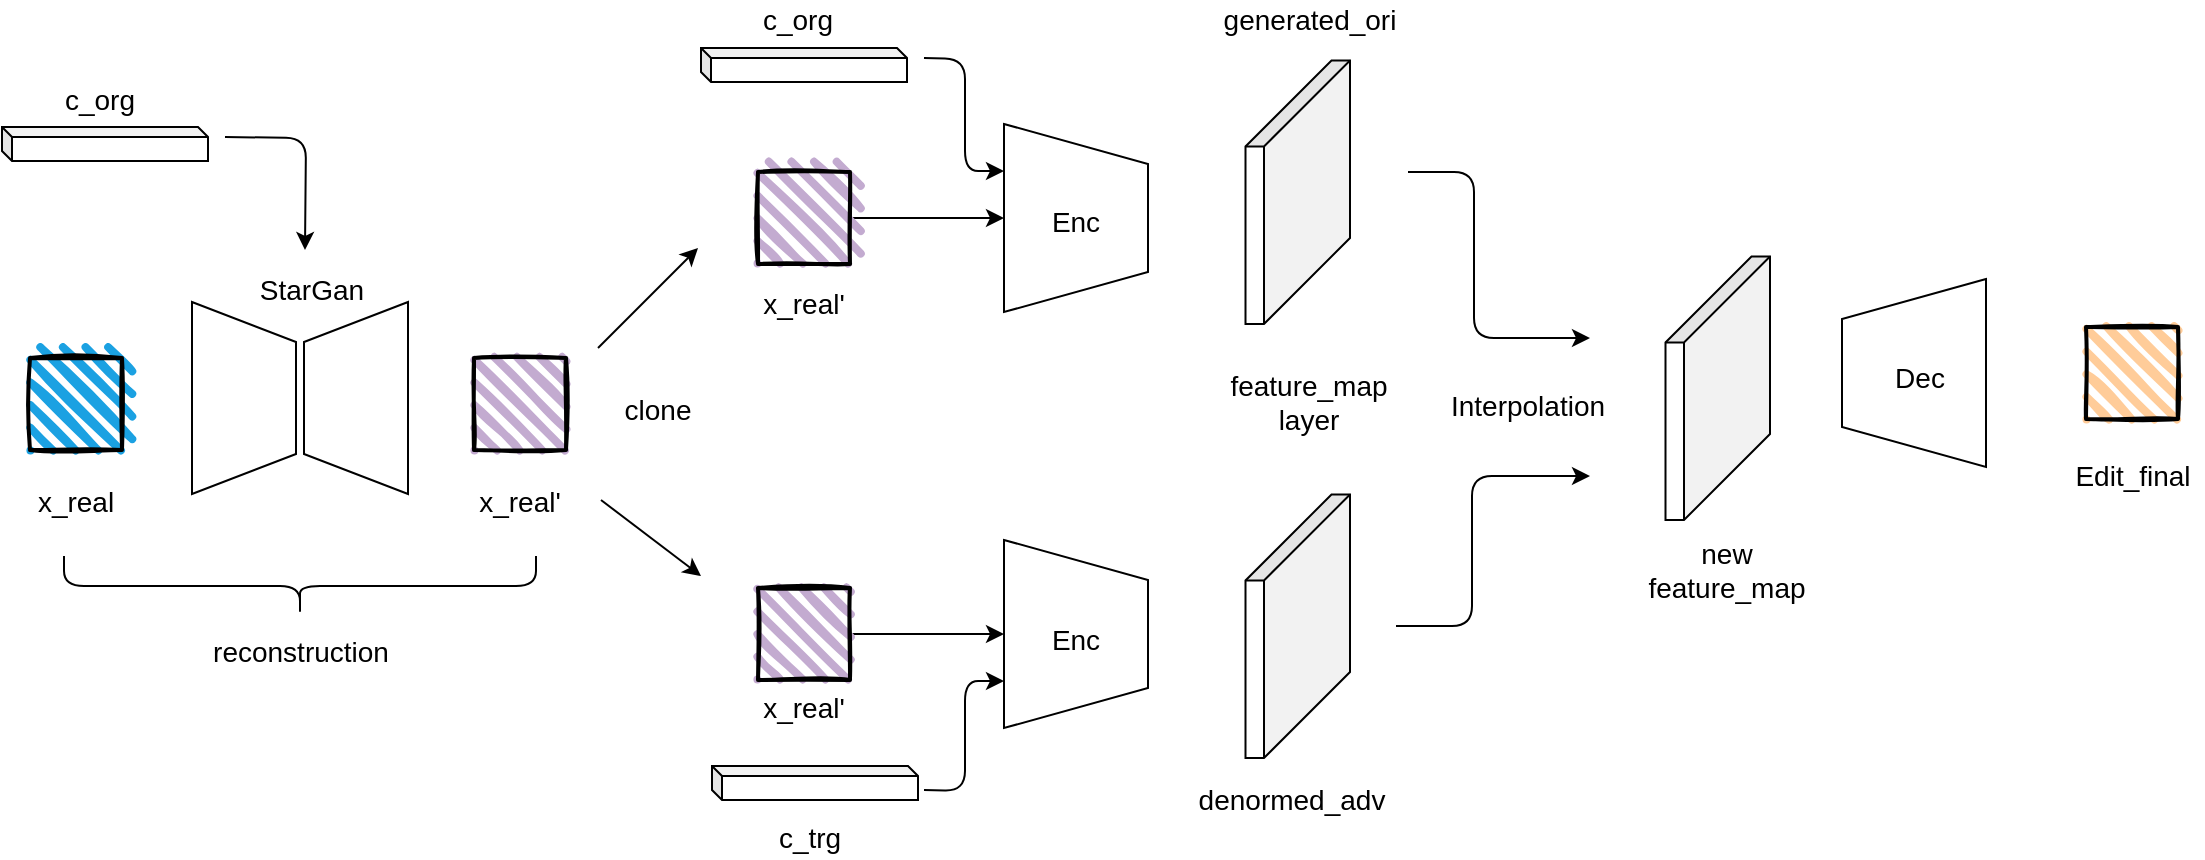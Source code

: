 <mxfile version="13.9.9" type="device"><diagram id="g6fAE8uBm8lVZUhQO-wl" name="第 1 页"><mxGraphModel dx="1106" dy="796" grid="0" gridSize="10" guides="1" tooltips="1" connect="1" arrows="1" fold="1" page="1" pageScale="1" pageWidth="1500" pageHeight="1920" math="0" shadow="0"><root><mxCell id="0"/><mxCell id="1" parent="0"/><mxCell id="sD0zi6fl2kd0R2cW4aX2-1" value="" style="rounded=0;whiteSpace=wrap;html=1;strokeWidth=2;fillWeight=4;hachureGap=8;hachureAngle=45;fillColor=#1ba1e2;sketch=1;glass=0;" parent="1" vertex="1"><mxGeometry x="51" y="544" width="46" height="46" as="geometry"/></mxCell><mxCell id="sD0zi6fl2kd0R2cW4aX2-2" value="" style="shape=trapezoid;perimeter=trapezoidPerimeter;whiteSpace=wrap;html=1;fixedSize=1;rounded=0;glass=0;rotation=90;" parent="1" vertex="1"><mxGeometry x="110" y="538" width="96" height="52" as="geometry"/></mxCell><mxCell id="sD0zi6fl2kd0R2cW4aX2-3" value="" style="shape=trapezoid;perimeter=trapezoidPerimeter;whiteSpace=wrap;html=1;fixedSize=1;rounded=0;glass=0;rotation=90;flipH=0;flipV=1;" parent="1" vertex="1"><mxGeometry x="166" y="538" width="96" height="52" as="geometry"/></mxCell><mxCell id="sD0zi6fl2kd0R2cW4aX2-5" value="" style="rounded=0;whiteSpace=wrap;html=1;strokeWidth=2;fillWeight=4;hachureGap=8;hachureAngle=45;sketch=1;glass=0;fillColor=#C3ABD0;" parent="1" vertex="1"><mxGeometry x="273" y="544" width="46" height="46" as="geometry"/></mxCell><mxCell id="sD0zi6fl2kd0R2cW4aX2-6" value="" style="endArrow=classic;html=1;" parent="1" edge="1"><mxGeometry width="50" height="50" relative="1" as="geometry"><mxPoint x="335" y="539" as="sourcePoint"/><mxPoint x="385" y="489" as="targetPoint"/></mxGeometry></mxCell><mxCell id="sD0zi6fl2kd0R2cW4aX2-8" value="" style="endArrow=classic;html=1;" parent="1" edge="1"><mxGeometry width="50" height="50" relative="1" as="geometry"><mxPoint x="336.5" y="615" as="sourcePoint"/><mxPoint x="386.5" y="653" as="targetPoint"/></mxGeometry></mxCell><mxCell id="sD0zi6fl2kd0R2cW4aX2-56" style="edgeStyle=orthogonalEdgeStyle;rounded=1;orthogonalLoop=1;jettySize=auto;html=1;exitX=1;exitY=0.5;exitDx=0;exitDy=0;fontSize=14;" parent="1" source="sD0zi6fl2kd0R2cW4aX2-9" target="sD0zi6fl2kd0R2cW4aX2-11" edge="1"><mxGeometry relative="1" as="geometry"/></mxCell><mxCell id="sD0zi6fl2kd0R2cW4aX2-9" value="" style="rounded=0;whiteSpace=wrap;html=1;strokeWidth=2;fillWeight=4;hachureGap=8;hachureAngle=45;sketch=1;glass=0;fillColor=#C3ABD0;" parent="1" vertex="1"><mxGeometry x="415" y="451" width="46" height="46" as="geometry"/></mxCell><mxCell id="sD0zi6fl2kd0R2cW4aX2-57" style="edgeStyle=orthogonalEdgeStyle;rounded=1;orthogonalLoop=1;jettySize=auto;html=1;exitX=1;exitY=0.5;exitDx=0;exitDy=0;entryX=0.5;entryY=1;entryDx=0;entryDy=0;fontSize=14;" parent="1" source="sD0zi6fl2kd0R2cW4aX2-10" target="sD0zi6fl2kd0R2cW4aX2-15" edge="1"><mxGeometry relative="1" as="geometry"/></mxCell><mxCell id="sD0zi6fl2kd0R2cW4aX2-10" value="" style="rounded=0;whiteSpace=wrap;html=1;strokeWidth=2;fillWeight=4;hachureGap=8;hachureAngle=45;sketch=1;glass=0;fillColor=#C3ABD0;" parent="1" vertex="1"><mxGeometry x="415" y="659" width="46" height="46" as="geometry"/></mxCell><mxCell id="sD0zi6fl2kd0R2cW4aX2-11" value="" style="shape=trapezoid;perimeter=trapezoidPerimeter;whiteSpace=wrap;html=1;fixedSize=1;rounded=0;glass=0;rotation=90;" parent="1" vertex="1"><mxGeometry x="527" y="438" width="94" height="72" as="geometry"/></mxCell><mxCell id="sD0zi6fl2kd0R2cW4aX2-15" value="" style="shape=trapezoid;perimeter=trapezoidPerimeter;whiteSpace=wrap;html=1;fixedSize=1;rounded=0;glass=0;rotation=90;" parent="1" vertex="1"><mxGeometry x="527" y="646" width="94" height="72" as="geometry"/></mxCell><mxCell id="sD0zi6fl2kd0R2cW4aX2-16" value="" style="endArrow=classic;html=1;entryX=0.25;entryY=1;entryDx=0;entryDy=0;edgeStyle=orthogonalEdgeStyle;rounded=1;" parent="1" target="sD0zi6fl2kd0R2cW4aX2-11" edge="1"><mxGeometry width="50" height="50" relative="1" as="geometry"><mxPoint x="498" y="394" as="sourcePoint"/><mxPoint x="288" y="412" as="targetPoint"/></mxGeometry></mxCell><mxCell id="sD0zi6fl2kd0R2cW4aX2-18" value="" style="endArrow=classic;html=1;entryX=0.75;entryY=1;entryDx=0;entryDy=0;edgeStyle=orthogonalEdgeStyle;" parent="1" target="sD0zi6fl2kd0R2cW4aX2-15" edge="1"><mxGeometry width="50" height="50" relative="1" as="geometry"><mxPoint x="498" y="760" as="sourcePoint"/><mxPoint x="694" y="657" as="targetPoint"/></mxGeometry></mxCell><mxCell id="sD0zi6fl2kd0R2cW4aX2-20" value="" style="shape=cube;whiteSpace=wrap;html=1;boundedLbl=1;backgroundOutline=1;darkOpacity=0.05;darkOpacity2=0.1;rounded=0;glass=0;size=43;flipH=1;flipV=1;rotation=90;direction=west;" parent="1" vertex="1"><mxGeometry x="619" y="435" width="131.75" height="52.25" as="geometry"/></mxCell><mxCell id="sD0zi6fl2kd0R2cW4aX2-22" value="" style="shape=cube;whiteSpace=wrap;html=1;boundedLbl=1;backgroundOutline=1;darkOpacity=0.05;darkOpacity2=0.1;rounded=0;glass=0;size=43;flipH=1;flipV=1;rotation=90;direction=west;" parent="1" vertex="1"><mxGeometry x="619" y="652" width="131.75" height="52.25" as="geometry"/></mxCell><mxCell id="sD0zi6fl2kd0R2cW4aX2-23" value="" style="endArrow=classic;html=1;edgeStyle=orthogonalEdgeStyle;" parent="1" edge="1"><mxGeometry width="50" height="50" relative="1" as="geometry"><mxPoint x="740" y="451" as="sourcePoint"/><mxPoint x="831" y="534" as="targetPoint"/><Array as="points"><mxPoint x="773" y="534"/></Array></mxGeometry></mxCell><mxCell id="sD0zi6fl2kd0R2cW4aX2-24" value="" style="shape=cube;whiteSpace=wrap;html=1;boundedLbl=1;backgroundOutline=1;darkOpacity=0.05;darkOpacity2=0.1;rounded=0;glass=0;size=43;flipH=1;flipV=1;rotation=90;direction=west;" parent="1" vertex="1"><mxGeometry x="829" y="533" width="131.75" height="52.25" as="geometry"/></mxCell><mxCell id="sD0zi6fl2kd0R2cW4aX2-25" value="" style="endArrow=classic;html=1;edgeStyle=orthogonalEdgeStyle;" parent="1" edge="1"><mxGeometry width="50" height="50" relative="1" as="geometry"><mxPoint x="734" y="678" as="sourcePoint"/><mxPoint x="831" y="603" as="targetPoint"/><Array as="points"><mxPoint x="772" y="603"/></Array></mxGeometry></mxCell><mxCell id="sD0zi6fl2kd0R2cW4aX2-26" value="" style="shape=trapezoid;perimeter=trapezoidPerimeter;whiteSpace=wrap;html=1;fixedSize=1;rounded=0;glass=0;rotation=90;flipH=0;flipV=1;" parent="1" vertex="1"><mxGeometry x="946" y="515.5" width="94" height="72" as="geometry"/></mxCell><mxCell id="sD0zi6fl2kd0R2cW4aX2-27" value="" style="rounded=0;whiteSpace=wrap;html=1;strokeWidth=2;fillWeight=4;hachureGap=8;hachureAngle=45;sketch=1;glass=0;fillColor=#FFCC99;" parent="1" vertex="1"><mxGeometry x="1079" y="528.5" width="46" height="46" as="geometry"/></mxCell><mxCell id="sD0zi6fl2kd0R2cW4aX2-29" value="" style="shape=cube;whiteSpace=wrap;html=1;boundedLbl=1;backgroundOutline=1;darkOpacity=0.05;darkOpacity2=0.1;rounded=0;glass=0;size=5;" parent="1" vertex="1"><mxGeometry x="392" y="748" width="103" height="17" as="geometry"/></mxCell><mxCell id="sD0zi6fl2kd0R2cW4aX2-30" value="" style="shape=cube;whiteSpace=wrap;html=1;boundedLbl=1;backgroundOutline=1;darkOpacity=0.05;darkOpacity2=0.1;rounded=0;glass=0;size=5;" parent="1" vertex="1"><mxGeometry x="386.5" y="389" width="103" height="17" as="geometry"/></mxCell><mxCell id="sD0zi6fl2kd0R2cW4aX2-34" value="c_org" style="text;html=1;strokeColor=none;fillColor=none;align=center;verticalAlign=middle;whiteSpace=wrap;rounded=0;glass=0;strokeWidth=1;fontSize=14;" parent="1" vertex="1"><mxGeometry x="415" y="365" width="40" height="20" as="geometry"/></mxCell><mxCell id="sD0zi6fl2kd0R2cW4aX2-35" value="c_trg" style="text;html=1;strokeColor=none;fillColor=none;align=center;verticalAlign=middle;whiteSpace=wrap;rounded=0;glass=0;strokeWidth=3;fontSize=14;" parent="1" vertex="1"><mxGeometry x="421" y="774" width="40" height="20" as="geometry"/></mxCell><mxCell id="sD0zi6fl2kd0R2cW4aX2-36" value="clone" style="text;html=1;strokeColor=none;fillColor=none;align=center;verticalAlign=middle;whiteSpace=wrap;rounded=0;glass=0;strokeWidth=2;fontSize=14;" parent="1" vertex="1"><mxGeometry x="345" y="560" width="40" height="20" as="geometry"/></mxCell><mxCell id="sD0zi6fl2kd0R2cW4aX2-37" value="x_real" style="text;html=1;strokeColor=none;fillColor=none;align=center;verticalAlign=middle;whiteSpace=wrap;rounded=0;glass=0;strokeWidth=2;fontSize=14;" parent="1" vertex="1"><mxGeometry x="54" y="606" width="40" height="20" as="geometry"/></mxCell><mxCell id="sD0zi6fl2kd0R2cW4aX2-38" value="StarGan" style="text;html=1;strokeColor=none;fillColor=none;align=center;verticalAlign=middle;whiteSpace=wrap;rounded=0;glass=0;fontSize=14;" parent="1" vertex="1"><mxGeometry x="162" y="499" width="60" height="22" as="geometry"/></mxCell><mxCell id="sD0zi6fl2kd0R2cW4aX2-39" value="x_real'" style="text;html=1;strokeColor=none;fillColor=none;align=center;verticalAlign=middle;whiteSpace=wrap;rounded=0;glass=0;strokeWidth=2;fontSize=14;" parent="1" vertex="1"><mxGeometry x="276" y="606" width="40" height="20" as="geometry"/></mxCell><mxCell id="sD0zi6fl2kd0R2cW4aX2-40" value="" style="endArrow=classic;html=1;entryX=0.25;entryY=1;entryDx=0;entryDy=0;edgeStyle=orthogonalEdgeStyle;rounded=1;" parent="1" edge="1"><mxGeometry width="50" height="50" relative="1" as="geometry"><mxPoint x="148.5" y="433.5" as="sourcePoint"/><mxPoint x="188.5" y="490" as="targetPoint"/></mxGeometry></mxCell><mxCell id="sD0zi6fl2kd0R2cW4aX2-41" value="" style="shape=cube;whiteSpace=wrap;html=1;boundedLbl=1;backgroundOutline=1;darkOpacity=0.05;darkOpacity2=0.1;rounded=0;glass=0;size=5;" parent="1" vertex="1"><mxGeometry x="37" y="428.5" width="103" height="17" as="geometry"/></mxCell><mxCell id="sD0zi6fl2kd0R2cW4aX2-42" value="c_org" style="text;html=1;strokeColor=none;fillColor=none;align=center;verticalAlign=middle;whiteSpace=wrap;rounded=0;glass=0;strokeWidth=1;fontSize=14;" parent="1" vertex="1"><mxGeometry x="65.5" y="404.5" width="40" height="20" as="geometry"/></mxCell><mxCell id="sD0zi6fl2kd0R2cW4aX2-43" value="reconstruction" style="text;html=1;strokeColor=none;fillColor=none;align=center;verticalAlign=middle;whiteSpace=wrap;rounded=0;glass=0;fontSize=14;" parent="1" vertex="1"><mxGeometry x="119.5" y="675" width="133" height="32" as="geometry"/></mxCell><mxCell id="sD0zi6fl2kd0R2cW4aX2-44" value="" style="shape=curlyBracket;whiteSpace=wrap;html=1;rounded=1;glass=0;strokeWidth=1;fillColor=#FFCC99;fontSize=14;rotation=-90;" parent="1" vertex="1"><mxGeometry x="171" y="540" width="30" height="236" as="geometry"/></mxCell><mxCell id="sD0zi6fl2kd0R2cW4aX2-45" value="x_real'" style="text;html=1;strokeColor=none;fillColor=none;align=center;verticalAlign=middle;whiteSpace=wrap;rounded=0;glass=0;strokeWidth=2;fontSize=14;" parent="1" vertex="1"><mxGeometry x="418" y="507" width="40" height="20" as="geometry"/></mxCell><mxCell id="sD0zi6fl2kd0R2cW4aX2-46" value="x_real'" style="text;html=1;strokeColor=none;fillColor=none;align=center;verticalAlign=middle;whiteSpace=wrap;rounded=0;glass=0;strokeWidth=2;fontSize=14;" parent="1" vertex="1"><mxGeometry x="418" y="709" width="40" height="20" as="geometry"/></mxCell><mxCell id="sD0zi6fl2kd0R2cW4aX2-47" value="Enc" style="text;html=1;strokeColor=none;fillColor=none;align=center;verticalAlign=middle;whiteSpace=wrap;rounded=0;glass=0;fontSize=14;" parent="1" vertex="1"><mxGeometry x="554" y="465.5" width="40" height="20" as="geometry"/></mxCell><mxCell id="sD0zi6fl2kd0R2cW4aX2-49" value="Enc" style="text;html=1;strokeColor=none;fillColor=none;align=center;verticalAlign=middle;whiteSpace=wrap;rounded=0;glass=0;fontSize=14;" parent="1" vertex="1"><mxGeometry x="554" y="675" width="40" height="20" as="geometry"/></mxCell><mxCell id="sD0zi6fl2kd0R2cW4aX2-50" value="feature_map &lt;br&gt;layer" style="text;html=1;strokeColor=none;fillColor=none;align=center;verticalAlign=middle;whiteSpace=wrap;rounded=0;glass=0;fontSize=14;" parent="1" vertex="1"><mxGeometry x="632" y="555" width="117" height="22" as="geometry"/></mxCell><mxCell id="sD0zi6fl2kd0R2cW4aX2-51" value="Dec" style="text;html=1;strokeColor=none;fillColor=none;align=center;verticalAlign=middle;whiteSpace=wrap;rounded=0;glass=0;fontSize=14;" parent="1" vertex="1"><mxGeometry x="976" y="543.5" width="40" height="20" as="geometry"/></mxCell><mxCell id="sD0zi6fl2kd0R2cW4aX2-52" value="Interpolation" style="text;html=1;strokeColor=none;fillColor=none;align=center;verticalAlign=middle;whiteSpace=wrap;rounded=0;glass=0;fontSize=14;rotation=0;" parent="1" vertex="1"><mxGeometry x="754" y="555" width="92" height="25" as="geometry"/></mxCell><mxCell id="sD0zi6fl2kd0R2cW4aX2-54" value="new&lt;br&gt;feature_map " style="text;html=1;strokeColor=none;fillColor=none;align=center;verticalAlign=middle;whiteSpace=wrap;rounded=0;glass=0;fontSize=14;" parent="1" vertex="1"><mxGeometry x="841" y="639" width="117" height="22" as="geometry"/></mxCell><mxCell id="sD0zi6fl2kd0R2cW4aX2-55" value="Edit_final" style="text;html=1;strokeColor=none;fillColor=none;align=center;verticalAlign=middle;whiteSpace=wrap;rounded=0;glass=0;fontSize=14;" parent="1" vertex="1"><mxGeometry x="1066.5" y="590.5" width="71" height="25" as="geometry"/></mxCell><mxCell id="edxq9EhVX1qqRpprM5J8-1" value="generated_ori" style="text;html=1;strokeColor=none;fillColor=none;align=center;verticalAlign=middle;whiteSpace=wrap;rounded=0;fontSize=14;" vertex="1" parent="1"><mxGeometry x="646.5" y="366" width="88" height="18" as="geometry"/></mxCell><mxCell id="edxq9EhVX1qqRpprM5J8-2" value="denormed_adv" style="text;html=1;strokeColor=none;fillColor=none;align=center;verticalAlign=middle;whiteSpace=wrap;rounded=0;fontSize=14;" vertex="1" parent="1"><mxGeometry x="628.5" y="752" width="106" height="26" as="geometry"/></mxCell></root></mxGraphModel></diagram></mxfile>